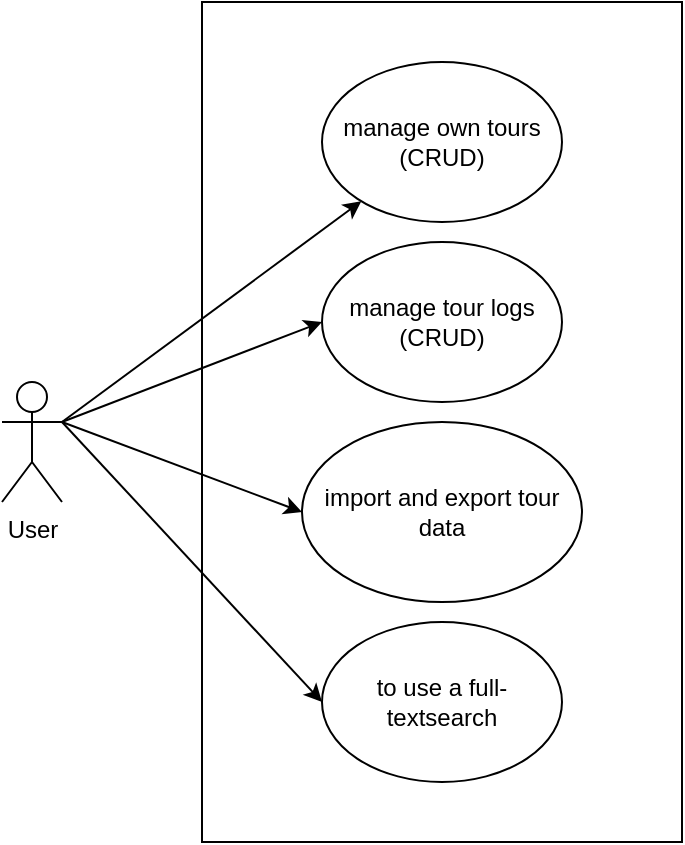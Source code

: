 <mxfile version="20.8.13" type="device"><diagram name="Seite-1" id="1mcjhE6lvyc2UoiRMJ3l"><mxGraphModel dx="1434" dy="764" grid="1" gridSize="10" guides="1" tooltips="1" connect="1" arrows="1" fold="1" page="1" pageScale="1" pageWidth="827" pageHeight="1169" math="0" shadow="0"><root><mxCell id="0"/><mxCell id="1" parent="0"/><mxCell id="wlX9b5LU-4qblchKyT8U-15" value="" style="rounded=0;whiteSpace=wrap;html=1;rotation=90;" vertex="1" parent="1"><mxGeometry x="150" y="160" width="420" height="240" as="geometry"/></mxCell><mxCell id="wlX9b5LU-4qblchKyT8U-1" value="User" style="shape=umlActor;verticalLabelPosition=bottom;verticalAlign=top;html=1;outlineConnect=0;" vertex="1" parent="1"><mxGeometry x="140" y="260" width="30" height="60" as="geometry"/></mxCell><mxCell id="wlX9b5LU-4qblchKyT8U-4" value="manage own tours&lt;br&gt;(CRUD)" style="ellipse;whiteSpace=wrap;html=1;" vertex="1" parent="1"><mxGeometry x="300" y="100" width="120" height="80" as="geometry"/></mxCell><mxCell id="wlX9b5LU-4qblchKyT8U-5" value="manage tour logs&lt;br&gt;(CRUD)" style="ellipse;whiteSpace=wrap;html=1;" vertex="1" parent="1"><mxGeometry x="300" y="190" width="120" height="80" as="geometry"/></mxCell><mxCell id="wlX9b5LU-4qblchKyT8U-7" value="" style="endArrow=classic;html=1;rounded=0;exitX=1;exitY=0.333;exitDx=0;exitDy=0;exitPerimeter=0;" edge="1" parent="1" source="wlX9b5LU-4qblchKyT8U-1" target="wlX9b5LU-4qblchKyT8U-4"><mxGeometry width="50" height="50" relative="1" as="geometry"><mxPoint x="390" y="500" as="sourcePoint"/><mxPoint x="440" y="450" as="targetPoint"/></mxGeometry></mxCell><mxCell id="wlX9b5LU-4qblchKyT8U-8" value="" style="endArrow=classic;html=1;rounded=0;exitX=1;exitY=0.333;exitDx=0;exitDy=0;exitPerimeter=0;entryX=0;entryY=0.5;entryDx=0;entryDy=0;" edge="1" parent="1" source="wlX9b5LU-4qblchKyT8U-1" target="wlX9b5LU-4qblchKyT8U-5"><mxGeometry width="50" height="50" relative="1" as="geometry"><mxPoint x="190" y="240" as="sourcePoint"/><mxPoint x="292.53" y="268.506" as="targetPoint"/></mxGeometry></mxCell><mxCell id="wlX9b5LU-4qblchKyT8U-9" value="import and export tour data" style="ellipse;whiteSpace=wrap;html=1;" vertex="1" parent="1"><mxGeometry x="290" y="280" width="140" height="90" as="geometry"/></mxCell><mxCell id="wlX9b5LU-4qblchKyT8U-10" value="" style="endArrow=classic;html=1;rounded=0;exitX=1;exitY=0.333;exitDx=0;exitDy=0;exitPerimeter=0;entryX=0;entryY=0.5;entryDx=0;entryDy=0;" edge="1" parent="1" source="wlX9b5LU-4qblchKyT8U-1" target="wlX9b5LU-4qblchKyT8U-9"><mxGeometry width="50" height="50" relative="1" as="geometry"><mxPoint x="390" y="500" as="sourcePoint"/><mxPoint x="440" y="450" as="targetPoint"/></mxGeometry></mxCell><mxCell id="wlX9b5LU-4qblchKyT8U-11" value="to use a full-textsearch" style="ellipse;whiteSpace=wrap;html=1;" vertex="1" parent="1"><mxGeometry x="300" y="380" width="120" height="80" as="geometry"/></mxCell><mxCell id="wlX9b5LU-4qblchKyT8U-12" value="" style="endArrow=classic;html=1;rounded=0;exitX=1;exitY=0.333;exitDx=0;exitDy=0;exitPerimeter=0;entryX=0;entryY=0.5;entryDx=0;entryDy=0;" edge="1" parent="1" source="wlX9b5LU-4qblchKyT8U-1" target="wlX9b5LU-4qblchKyT8U-11"><mxGeometry width="50" height="50" relative="1" as="geometry"><mxPoint x="390" y="490" as="sourcePoint"/><mxPoint x="440" y="440" as="targetPoint"/></mxGeometry></mxCell></root></mxGraphModel></diagram></mxfile>
